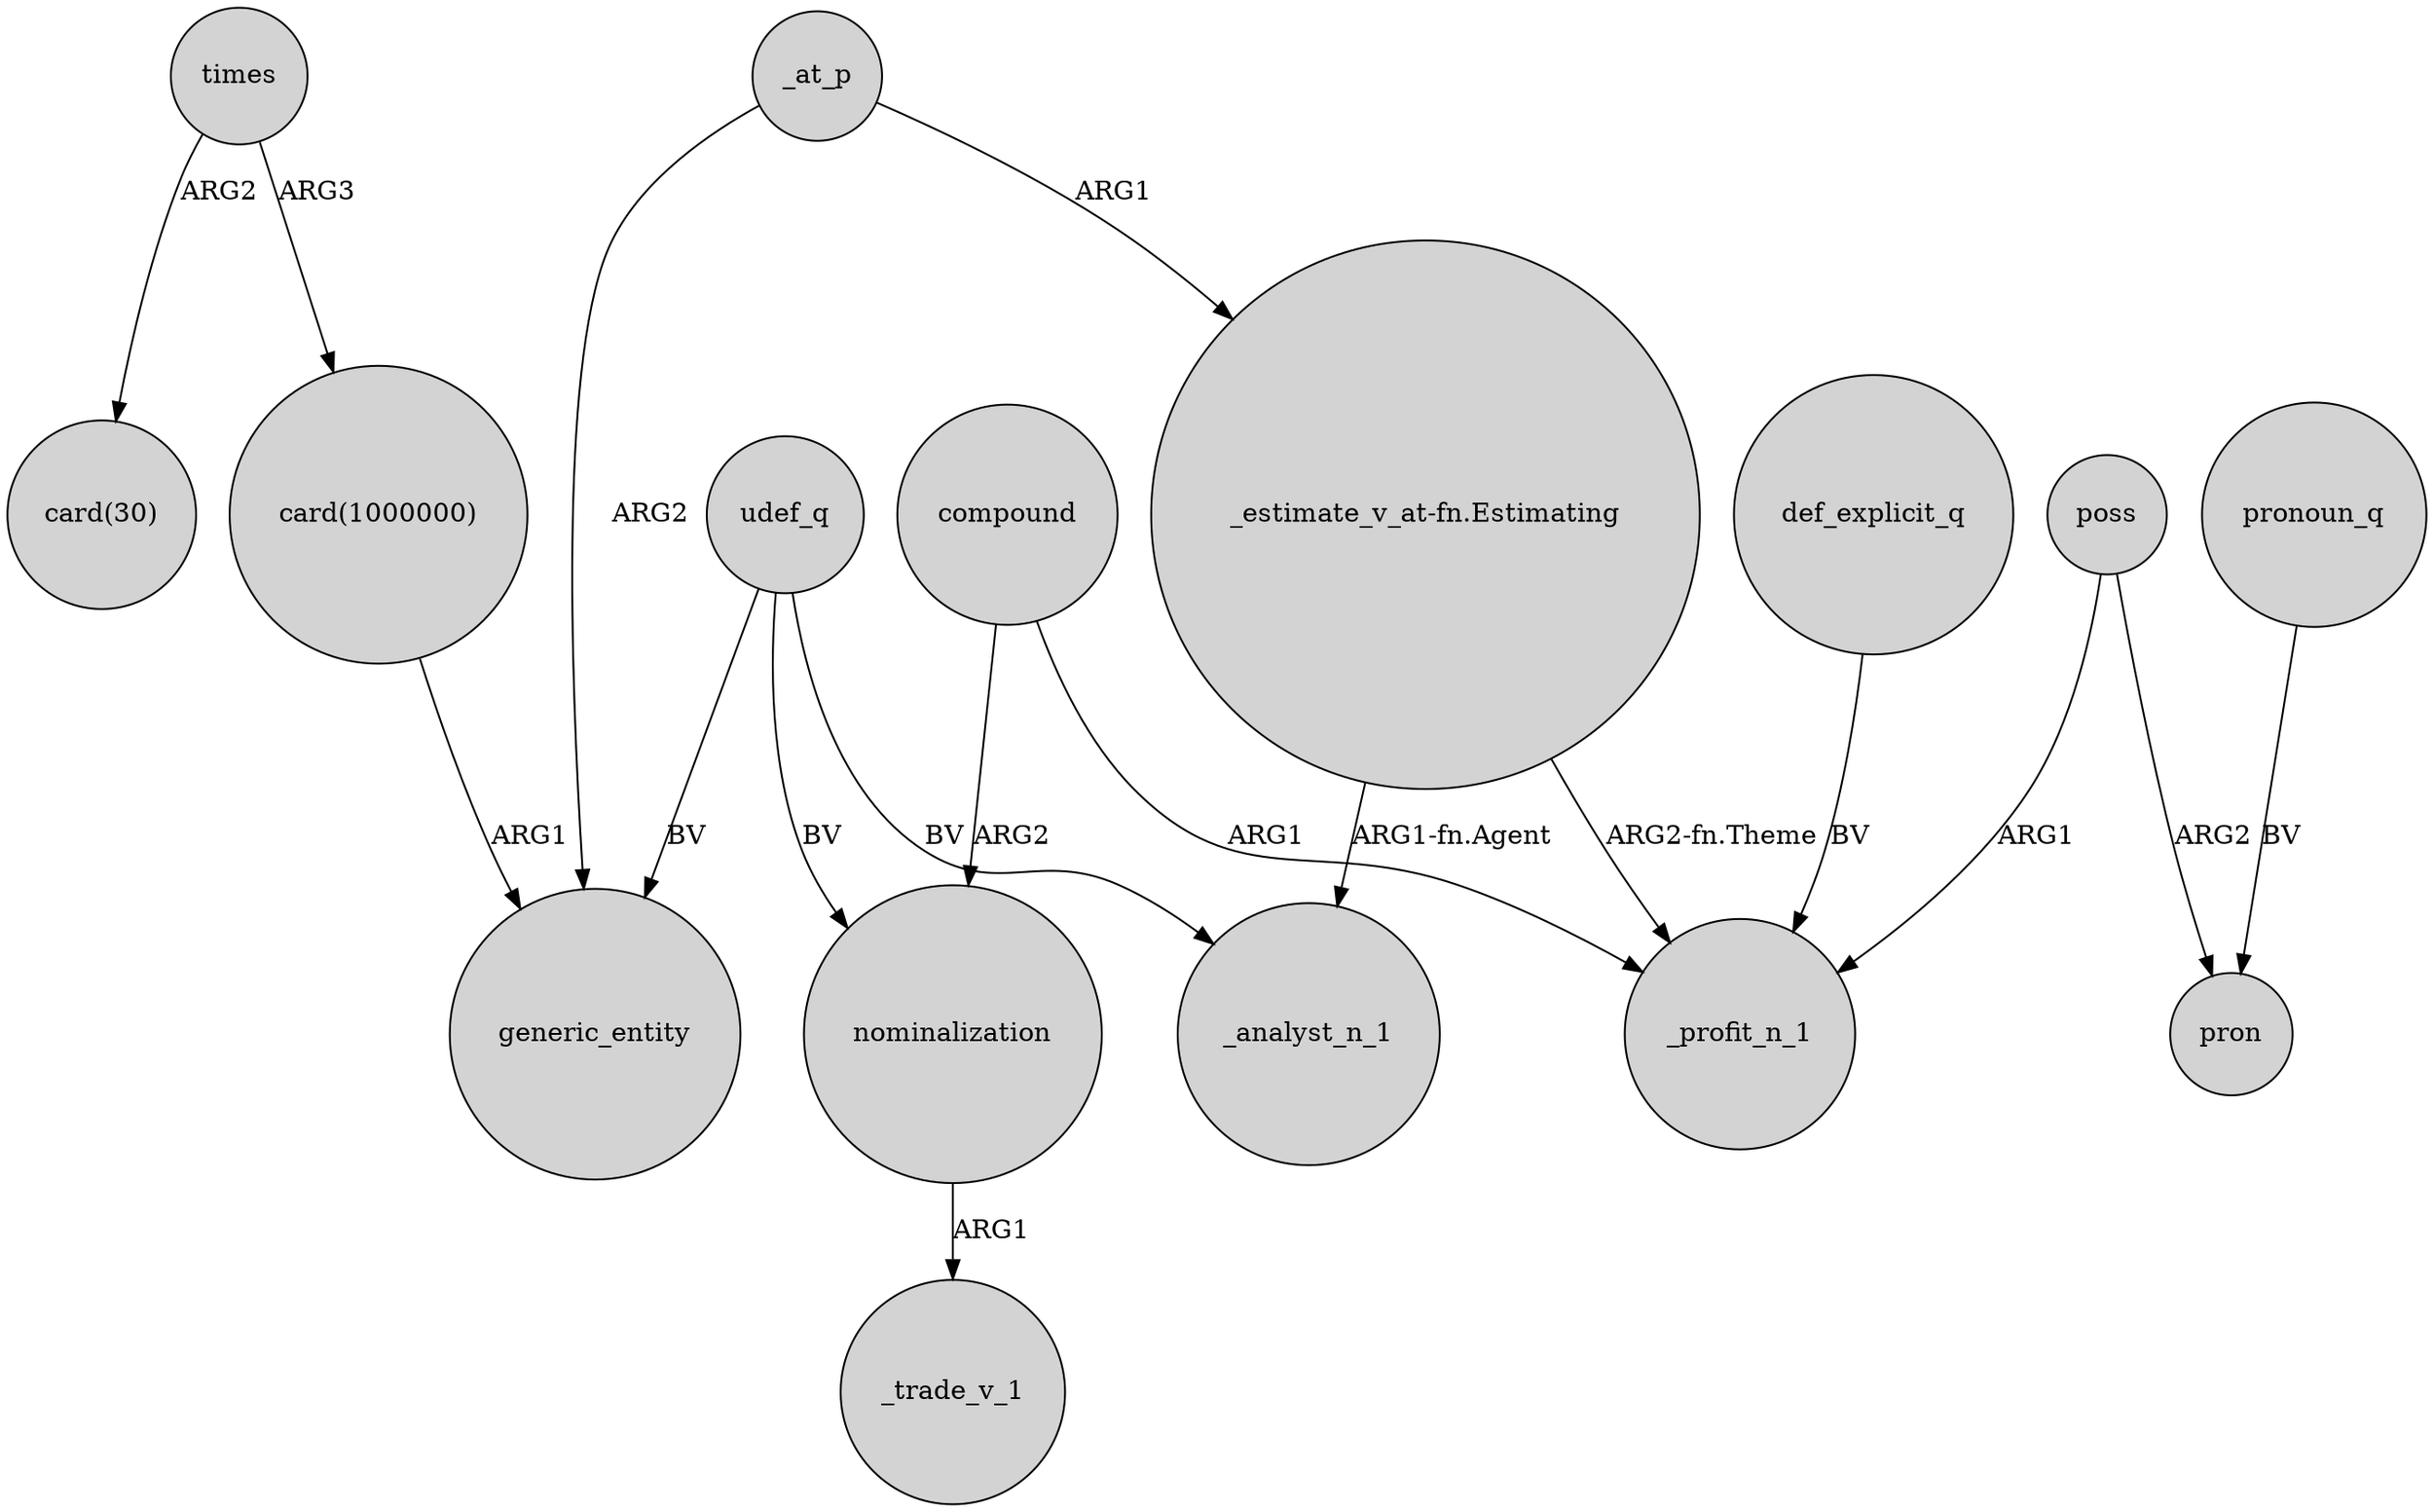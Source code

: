 digraph {
	node [shape=circle style=filled]
	"card(1000000)" -> generic_entity [label=ARG1]
	compound -> _profit_n_1 [label=ARG1]
	_at_p -> "_estimate_v_at-fn.Estimating" [label=ARG1]
	"_estimate_v_at-fn.Estimating" -> _profit_n_1 [label="ARG2-fn.Theme"]
	poss -> _profit_n_1 [label=ARG1]
	def_explicit_q -> _profit_n_1 [label=BV]
	"_estimate_v_at-fn.Estimating" -> _analyst_n_1 [label="ARG1-fn.Agent"]
	compound -> nominalization [label=ARG2]
	udef_q -> generic_entity [label=BV]
	poss -> pron [label=ARG2]
	nominalization -> _trade_v_1 [label=ARG1]
	times -> "card(1000000)" [label=ARG3]
	times -> "card(30)" [label=ARG2]
	_at_p -> generic_entity [label=ARG2]
	udef_q -> _analyst_n_1 [label=BV]
	udef_q -> nominalization [label=BV]
	pronoun_q -> pron [label=BV]
}

